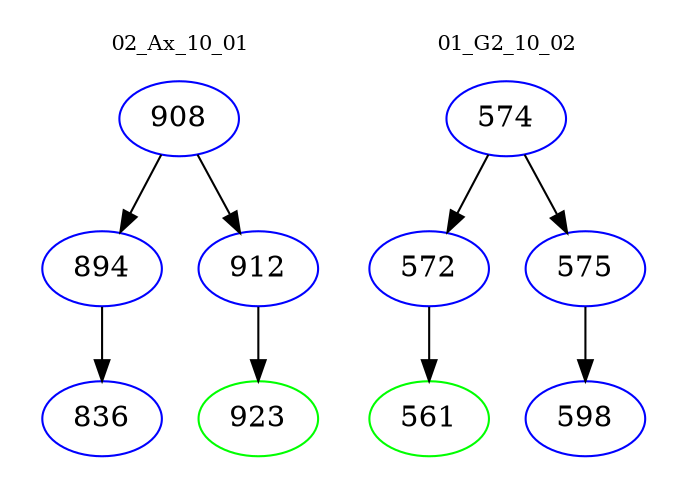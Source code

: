 digraph{
subgraph cluster_0 {
color = white
label = "02_Ax_10_01";
fontsize=10;
T0_908 [label="908", color="blue"]
T0_908 -> T0_894 [color="black"]
T0_894 [label="894", color="blue"]
T0_894 -> T0_836 [color="black"]
T0_836 [label="836", color="blue"]
T0_908 -> T0_912 [color="black"]
T0_912 [label="912", color="blue"]
T0_912 -> T0_923 [color="black"]
T0_923 [label="923", color="green"]
}
subgraph cluster_1 {
color = white
label = "01_G2_10_02";
fontsize=10;
T1_574 [label="574", color="blue"]
T1_574 -> T1_572 [color="black"]
T1_572 [label="572", color="blue"]
T1_572 -> T1_561 [color="black"]
T1_561 [label="561", color="green"]
T1_574 -> T1_575 [color="black"]
T1_575 [label="575", color="blue"]
T1_575 -> T1_598 [color="black"]
T1_598 [label="598", color="blue"]
}
}
